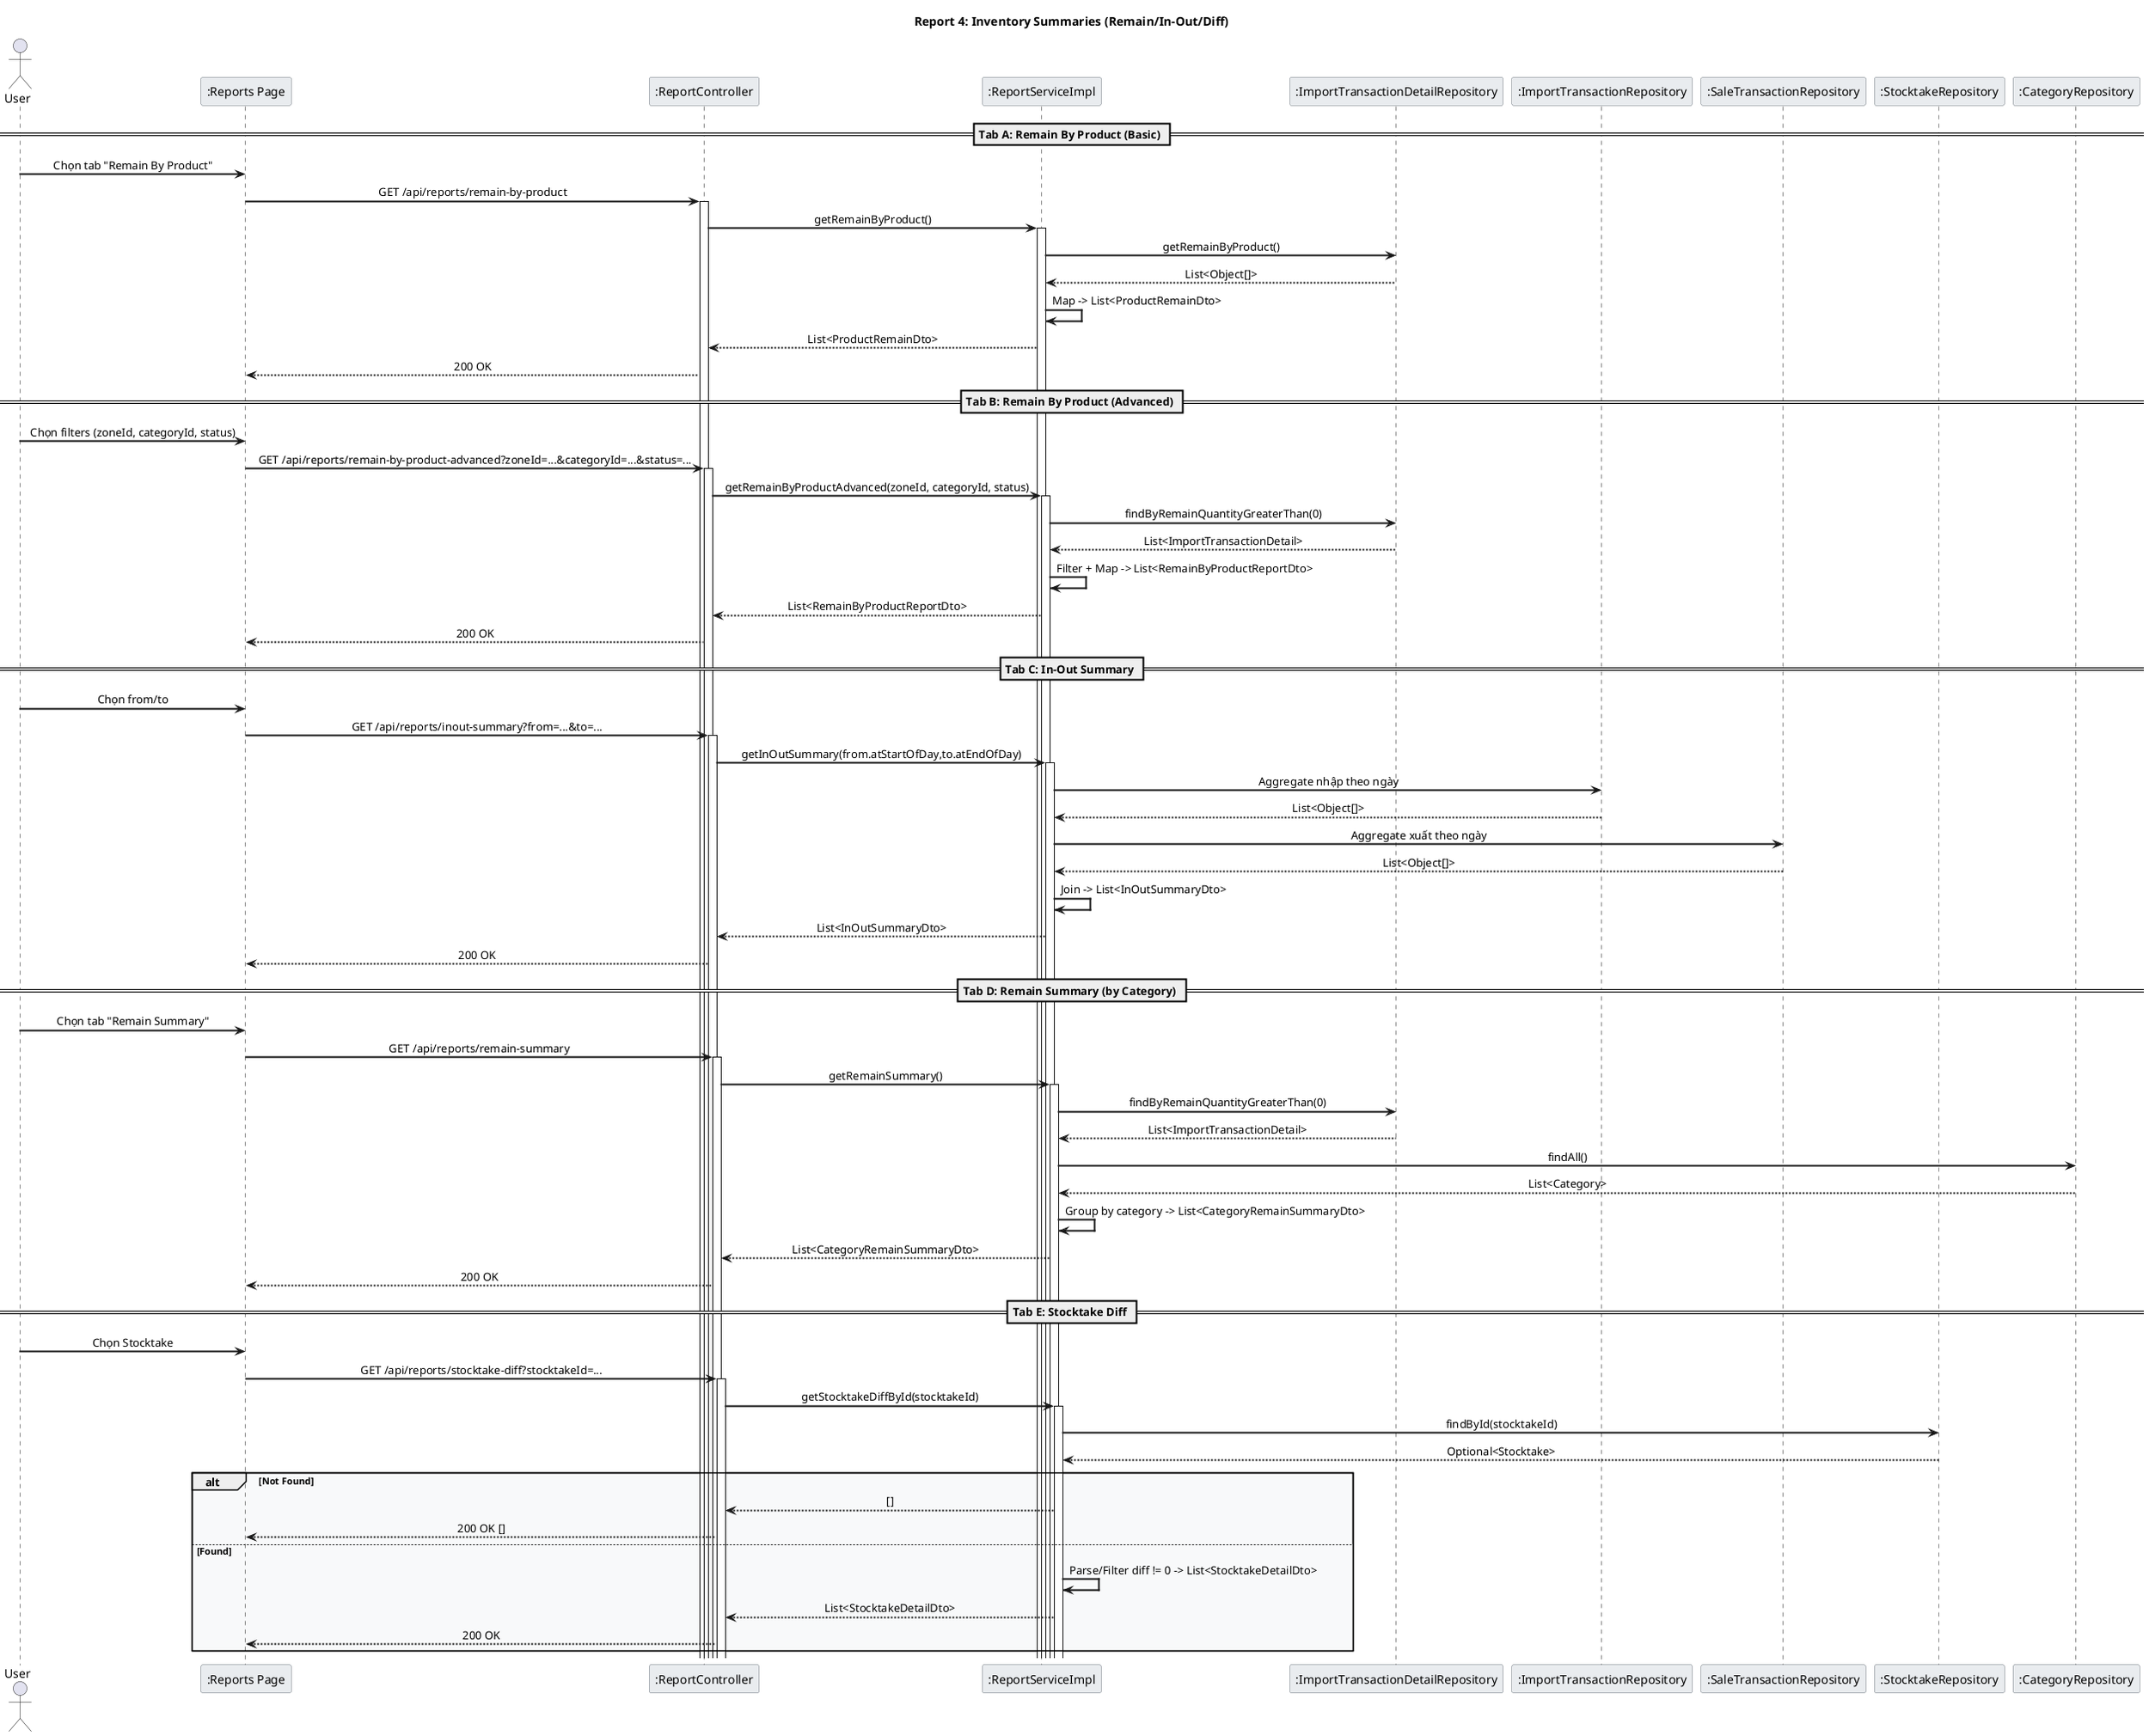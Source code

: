 @startuml Report_4_InventorySummaries_Sequence

skinparam backgroundColor white
skinparam sequenceArrowThickness 2
skinparam sequenceMessageAlign center
skinparam sequenceGroupBodyBackgroundColor #F8F9FA
skinparam sequenceParticipantBorderColor #6C757D
skinparam sequenceParticipantBackgroundColor #E9ECEF
skinparam sequenceLifeLineStroke dash

title Report 4: Inventory Summaries (Remain/In-Out/Diff)

actor User
participant ":Reports Page" as UI
participant ":ReportController" as RC
participant ":ReportServiceImpl" as RS
participant ":ImportTransactionDetailRepository" as DetailRepo
participant ":ImportTransactionRepository" as ImportRepo
participant ":SaleTransactionRepository" as SaleRepo
participant ":StocktakeRepository" as StockRepo
participant ":CategoryRepository" as CategoryRepo

== Tab A: Remain By Product (Basic) ==
User -> UI: Chọn tab "Remain By Product"
UI -> RC: GET /api/reports/remain-by-product
activate RC
RC -> RS: getRemainByProduct()
activate RS
RS -> DetailRepo: getRemainByProduct()
DetailRepo --> RS: List<Object[]>
RS -> RS: Map -> List<ProductRemainDto>
RS --> RC: List<ProductRemainDto>
RC --> UI: 200 OK

== Tab B: Remain By Product (Advanced) ==
User -> UI: Chọn filters (zoneId, categoryId, status)
UI -> RC: GET /api/reports/remain-by-product-advanced?zoneId=...&categoryId=...&status=...
activate RC
RC -> RS: getRemainByProductAdvanced(zoneId, categoryId, status)
activate RS
RS -> DetailRepo: findByRemainQuantityGreaterThan(0)
DetailRepo --> RS: List<ImportTransactionDetail>
RS -> RS: Filter + Map -> List<RemainByProductReportDto>
RS --> RC: List<RemainByProductReportDto>
RC --> UI: 200 OK

== Tab C: In-Out Summary ==
User -> UI: Chọn from/to
UI -> RC: GET /api/reports/inout-summary?from=...&to=...
activate RC
RC -> RS: getInOutSummary(from.atStartOfDay,to.atEndOfDay)
activate RS
RS -> ImportRepo: Aggregate nhập theo ngày
ImportRepo --> RS: List<Object[]>
RS -> SaleRepo: Aggregate xuất theo ngày
SaleRepo --> RS: List<Object[]>
RS -> RS: Join -> List<InOutSummaryDto>
RS --> RC: List<InOutSummaryDto>
RC --> UI: 200 OK

== Tab D: Remain Summary (by Category) ==
User -> UI: Chọn tab "Remain Summary"
UI -> RC: GET /api/reports/remain-summary
activate RC
RC -> RS: getRemainSummary()
activate RS
RS -> DetailRepo: findByRemainQuantityGreaterThan(0)
DetailRepo --> RS: List<ImportTransactionDetail>
RS -> CategoryRepo: findAll()
CategoryRepo --> RS: List<Category>
RS -> RS: Group by category -> List<CategoryRemainSummaryDto>
RS --> RC: List<CategoryRemainSummaryDto>
RC --> UI: 200 OK

== Tab E: Stocktake Diff ==
User -> UI: Chọn Stocktake
UI -> RC: GET /api/reports/stocktake-diff?stocktakeId=...
activate RC
RC -> RS: getStocktakeDiffById(stocktakeId)
activate RS
RS -> StockRepo: findById(stocktakeId)
StockRepo --> RS: Optional<Stocktake>
alt Not Found
  RS --> RC: []
  RC --> UI: 200 OK []
else Found
  RS -> RS: Parse/Filter diff != 0 -> List<StocktakeDetailDto>
  RS --> RC: List<StocktakeDetailDto>
  RC --> UI: 200 OK
end

@enduml
